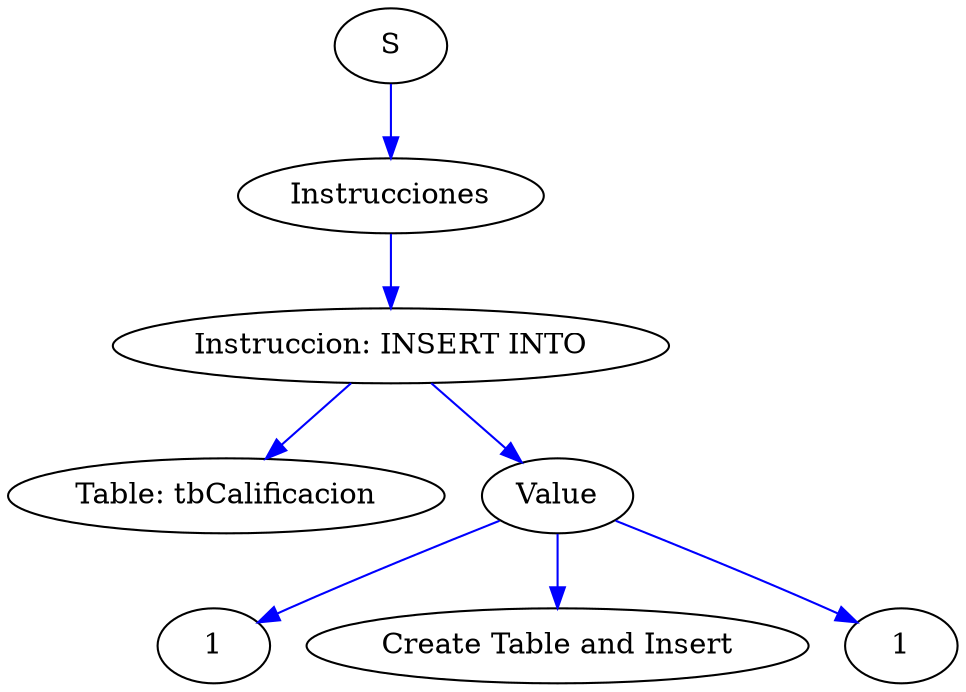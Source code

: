 digraph G{
edge [color=blue]; rankdir = TB;
Nodo0[label="S"]
Nodo1[label="Instrucciones"]
Nodo0 -> Nodo1;
Nodo2[label="Instruccion: INSERT INTO"]
Nodo1 -> Nodo2;
Nodo3[label="Table: tbCalificacion"]
Nodo2 -> Nodo3;
Nodo4[label="Value"]
Nodo2 -> Nodo4;
Nodo8[label="1"]
Nodo4 -> Nodo8;
Nodo16[label="Create Table and Insert"]
Nodo4 -> Nodo16;
Nodo32[label="1"]
Nodo4 -> Nodo32;
}
